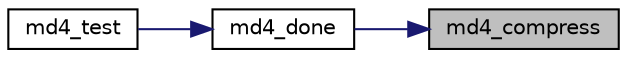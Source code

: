 digraph "md4_compress"
{
 // LATEX_PDF_SIZE
  edge [fontname="Helvetica",fontsize="10",labelfontname="Helvetica",labelfontsize="10"];
  node [fontname="Helvetica",fontsize="10",shape=record];
  rankdir="RL";
  Node1 [label="md4_compress",height=0.2,width=0.4,color="black", fillcolor="grey75", style="filled", fontcolor="black",tooltip=" "];
  Node1 -> Node2 [dir="back",color="midnightblue",fontsize="10",style="solid",fontname="Helvetica"];
  Node2 [label="md4_done",height=0.2,width=0.4,color="black", fillcolor="white", style="filled",URL="$md4_8c.html#afb9dc3e903f632578a64b0a7d58e73e9",tooltip="Terminate the hash to get the digest."];
  Node2 -> Node3 [dir="back",color="midnightblue",fontsize="10",style="solid",fontname="Helvetica"];
  Node3 [label="md4_test",height=0.2,width=0.4,color="black", fillcolor="white", style="filled",URL="$md4_8c.html#ad61aadd48a53652bc8063afad9a9ae56",tooltip="Self-test the hash."];
}
